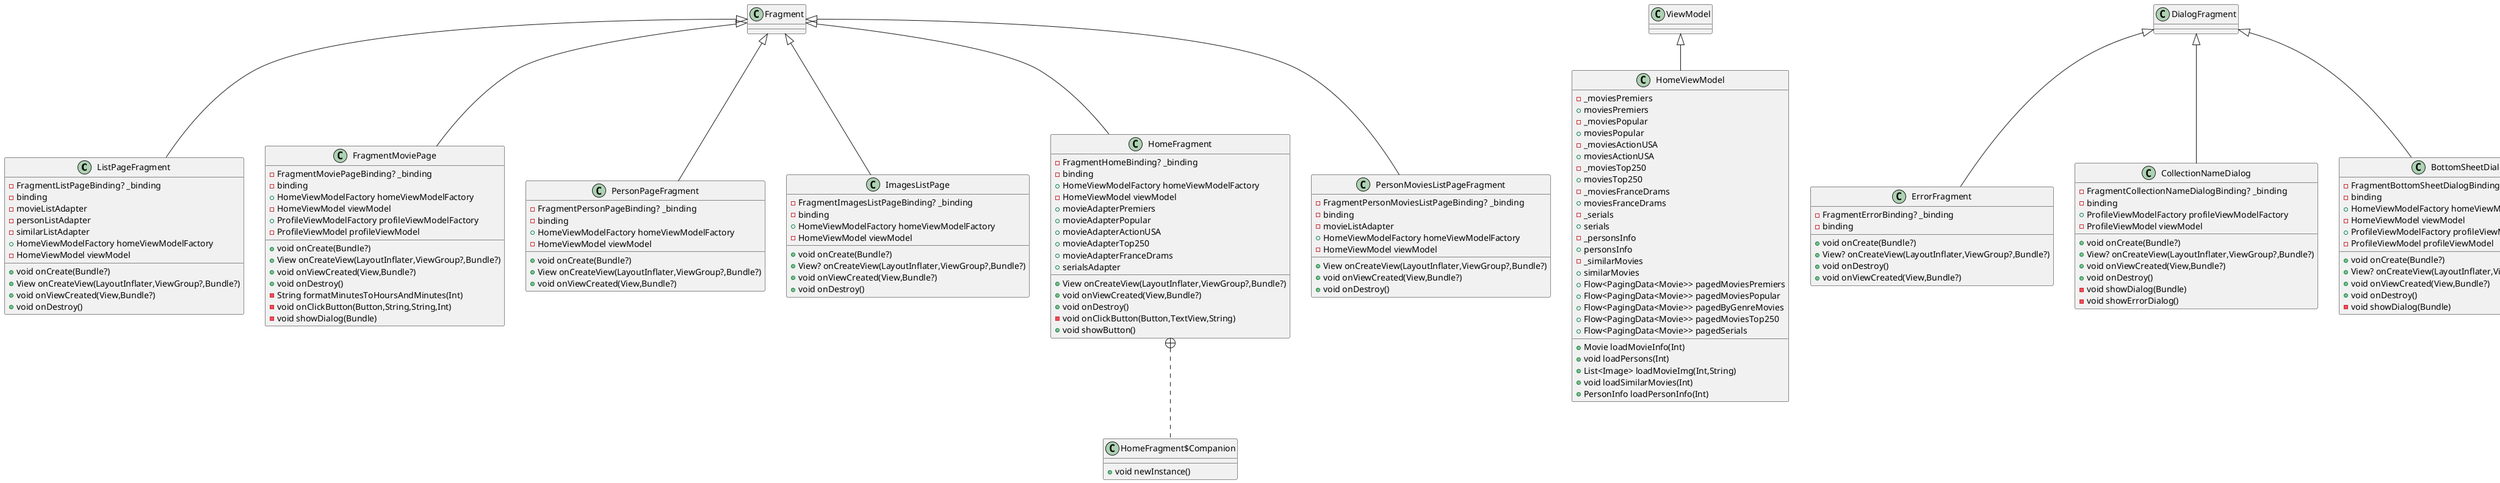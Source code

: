@startuml
class ListPageFragment {
- FragmentListPageBinding? _binding
-  binding
-  movieListAdapter
-  personListAdapter
-  similarListAdapter
+ HomeViewModelFactory homeViewModelFactory
- HomeViewModel viewModel
+ void onCreate(Bundle?)
+ View onCreateView(LayoutInflater,ViewGroup?,Bundle?)
+ void onViewCreated(View,Bundle?)
+ void onDestroy()
}
class HomeViewModel {
-  _moviesPremiers
+  moviesPremiers
-  _moviesPopular
+  moviesPopular
-  _moviesActionUSA
+  moviesActionUSA
-  _moviesTop250
+  moviesTop250
-  _moviesFranceDrams
+  moviesFranceDrams
-  _serials
+  serials
-  _personsInfo
+  personsInfo
-  _similarMovies
+  similarMovies
+ Flow<PagingData<Movie>> pagedMoviesPremiers
+ Flow<PagingData<Movie>> pagedMoviesPopular
+ Flow<PagingData<Movie>> pagedByGenreMovies
+ Flow<PagingData<Movie>> pagedMoviesTop250
+ Flow<PagingData<Movie>> pagedSerials
+ Movie loadMovieInfo(Int)
+ void loadPersons(Int)
+ List<Image> loadMovieImg(Int,String)
+ void loadSimilarMovies(Int)
+ PersonInfo loadPersonInfo(Int)
}
class FragmentMoviePage {
- FragmentMoviePageBinding? _binding
-  binding
+ HomeViewModelFactory homeViewModelFactory
- HomeViewModel viewModel
+ ProfileViewModelFactory profileViewModelFactory
- ProfileViewModel profileViewModel
+ void onCreate(Bundle?)
+ View onCreateView(LayoutInflater,ViewGroup?,Bundle?)
+ void onViewCreated(View,Bundle?)
+ void onDestroy()
- String formatMinutesToHoursAndMinutes(Int)
- void onClickButton(Button,String,String,Int)
- void showDialog(Bundle)
}
class PersonPageFragment {
- FragmentPersonPageBinding? _binding
-  binding
+ HomeViewModelFactory homeViewModelFactory
- HomeViewModel viewModel
+ void onCreate(Bundle?)
+ View onCreateView(LayoutInflater,ViewGroup?,Bundle?)
+ void onViewCreated(View,Bundle?)
}
class ImagesListPage {
- FragmentImagesListPageBinding? _binding
-  binding
+ HomeViewModelFactory homeViewModelFactory
- HomeViewModel viewModel
+ void onCreate(Bundle?)
+ View? onCreateView(LayoutInflater,ViewGroup?,Bundle?)
+ void onViewCreated(View,Bundle?)
+ void onDestroy()
}
class ErrorFragment {
- FragmentErrorBinding? _binding
-  binding
+ void onCreate(Bundle?)
+ View? onCreateView(LayoutInflater,ViewGroup?,Bundle?)
+ void onDestroy()
+ void onViewCreated(View,Bundle?)
}
class FilmsView {
-  binding
+ RecyclerView getRecycler()
+ AppCompatButton getButton()
+ AppCompatButton getShowAllButton()
}
class HomeFragment$Companion {
+ void newInstance()
}
class HomeFragment {
- FragmentHomeBinding? _binding
-  binding
+ HomeViewModelFactory homeViewModelFactory
- HomeViewModel viewModel
+  movieAdapterPremiers
+  movieAdapterPopular
+  movieAdapterActionUSA
+  movieAdapterTop250
+  movieAdapterFranceDrams
+  serialsAdapter
+ View onCreateView(LayoutInflater,ViewGroup?,Bundle?)
+ void onViewCreated(View,Bundle?)
+ void onDestroy()
- void onClickButton(Button,TextView,String)
+ void showButton()
}
class PersonMoviesListPageFragment {
- FragmentPersonMoviesListPageBinding? _binding
-  binding
-  movieListAdapter
+ HomeViewModelFactory homeViewModelFactory
- HomeViewModel viewModel
+ View onCreateView(LayoutInflater,ViewGroup?,Bundle?)
+ void onViewCreated(View,Bundle?)
+ void onDestroy()
}
class HomeActivity {
- ActivityHomeBinding binding
+ void onCreate(Bundle?)
}
class HomeViewModelFactory {
}
class CollectionNameDialog {
- FragmentCollectionNameDialogBinding? _binding
-  binding
+ ProfileViewModelFactory profileViewModelFactory
- ProfileViewModel viewModel
+ void onCreate(Bundle?)
+ View? onCreateView(LayoutInflater,ViewGroup?,Bundle?)
+ void onViewCreated(View,Bundle?)
+ void onDestroy()
- void showDialog(Bundle)
- void showErrorDialog()
}
class BottomSheetDialog {
- FragmentBottomSheetDialogBinding? _binding
-  binding
+ HomeViewModelFactory homeViewModelFactory
- HomeViewModel viewModel
+ ProfileViewModelFactory profileViewModelFactory
- ProfileViewModel profileViewModel
+ void onCreate(Bundle?)
+ View? onCreateView(LayoutInflater,ViewGroup?,Bundle?)
+ void onViewCreated(View,Bundle?)
+ void onDestroy()
- void showDialog(Bundle)
}


Fragment <|-- ListPageFragment
ViewModel <|-- HomeViewModel
Fragment <|-- FragmentMoviePage
Fragment <|-- PersonPageFragment
Fragment <|-- ImagesListPage
DialogFragment <|-- ErrorFragment
LinearLayout <|-- FilmsView
HomeFragment +.. HomeFragment$Companion
Fragment <|-- HomeFragment
Fragment <|-- PersonMoviesListPageFragment
AppCompatActivity <|-- HomeActivity

DialogFragment <|-- CollectionNameDialog
DialogFragment <|-- BottomSheetDialog
@enduml